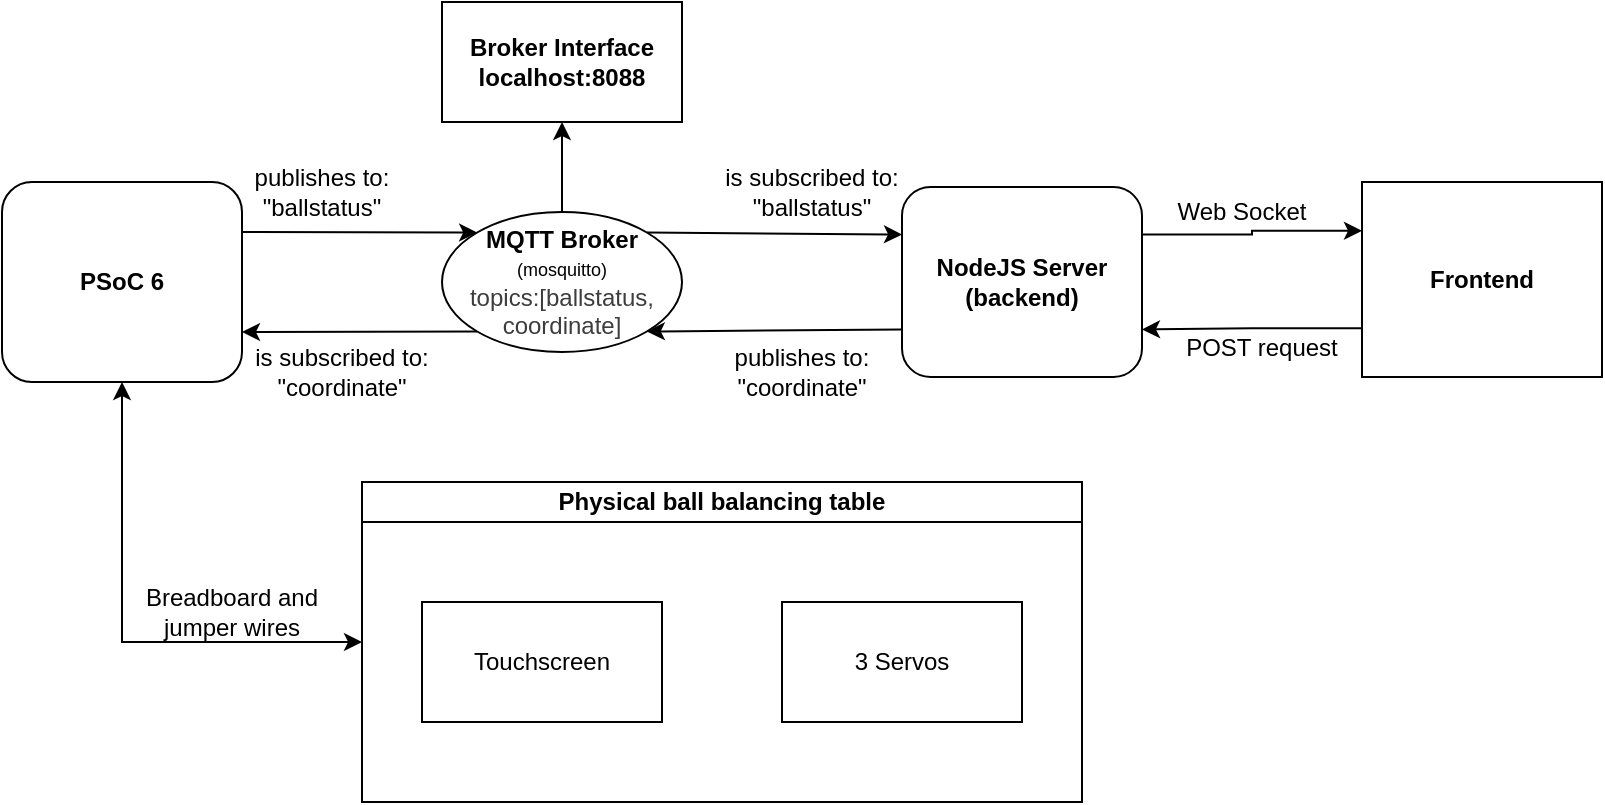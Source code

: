 <mxfile version="22.1.15" type="device">
  <diagram name="Page-1" id="nYNI6ww4IUiXgmEoycRB">
    <mxGraphModel dx="1018" dy="611" grid="1" gridSize="10" guides="1" tooltips="1" connect="1" arrows="1" fold="1" page="1" pageScale="1" pageWidth="850" pageHeight="1100" math="0" shadow="0">
      <root>
        <mxCell id="0" />
        <mxCell id="1" parent="0" />
        <mxCell id="X3G0P4HK935rcP5DGGmM-17" style="rounded=0;orthogonalLoop=1;jettySize=auto;html=1;exitX=1;exitY=0;exitDx=0;exitDy=0;entryX=0;entryY=0.25;entryDx=0;entryDy=0;" edge="1" parent="1" source="X3G0P4HK935rcP5DGGmM-2" target="X3G0P4HK935rcP5DGGmM-7">
          <mxGeometry relative="1" as="geometry" />
        </mxCell>
        <mxCell id="X3G0P4HK935rcP5DGGmM-22" style="rounded=0;orthogonalLoop=1;jettySize=auto;html=1;exitX=0;exitY=1;exitDx=0;exitDy=0;entryX=1;entryY=0.75;entryDx=0;entryDy=0;" edge="1" parent="1" source="X3G0P4HK935rcP5DGGmM-2" target="X3G0P4HK935rcP5DGGmM-5">
          <mxGeometry relative="1" as="geometry" />
        </mxCell>
        <mxCell id="X3G0P4HK935rcP5DGGmM-2" value="&lt;b&gt;MQTT Broker&lt;br&gt;&lt;/b&gt;&lt;font style=&quot;font-size: 9px;&quot;&gt;(mosquitto)&lt;/font&gt;&lt;br&gt;&lt;font color=&quot;#3d3d3d&quot;&gt;topics:[ballstatus, coordinate]&lt;/font&gt;" style="ellipse;whiteSpace=wrap;html=1;" vertex="1" parent="1">
          <mxGeometry x="290" y="345" width="120" height="70" as="geometry" />
        </mxCell>
        <mxCell id="X3G0P4HK935rcP5DGGmM-4" style="edgeStyle=orthogonalEdgeStyle;rounded=0;orthogonalLoop=1;jettySize=auto;html=1;exitX=0.5;exitY=1;exitDx=0;exitDy=0;entryX=0.5;entryY=0;entryDx=0;entryDy=0;endArrow=none;endFill=0;startArrow=classic;startFill=1;" edge="1" parent="1" source="X3G0P4HK935rcP5DGGmM-3" target="X3G0P4HK935rcP5DGGmM-2">
          <mxGeometry relative="1" as="geometry" />
        </mxCell>
        <mxCell id="X3G0P4HK935rcP5DGGmM-3" value="Broker Interface&lt;br&gt;localhost:8088" style="rounded=0;whiteSpace=wrap;html=1;fontStyle=1" vertex="1" parent="1">
          <mxGeometry x="290" y="240" width="120" height="60" as="geometry" />
        </mxCell>
        <mxCell id="X3G0P4HK935rcP5DGGmM-20" style="rounded=0;orthogonalLoop=1;jettySize=auto;html=1;exitX=1;exitY=0.25;exitDx=0;exitDy=0;entryX=0;entryY=0;entryDx=0;entryDy=0;" edge="1" parent="1" source="X3G0P4HK935rcP5DGGmM-5" target="X3G0P4HK935rcP5DGGmM-2">
          <mxGeometry relative="1" as="geometry" />
        </mxCell>
        <mxCell id="X3G0P4HK935rcP5DGGmM-5" value="PSoC 6" style="rounded=1;whiteSpace=wrap;html=1;fontStyle=1" vertex="1" parent="1">
          <mxGeometry x="70" y="330" width="120" height="100" as="geometry" />
        </mxCell>
        <mxCell id="X3G0P4HK935rcP5DGGmM-18" style="rounded=0;orthogonalLoop=1;jettySize=auto;html=1;exitX=0;exitY=0.75;exitDx=0;exitDy=0;entryX=1;entryY=1;entryDx=0;entryDy=0;" edge="1" parent="1" source="X3G0P4HK935rcP5DGGmM-7" target="X3G0P4HK935rcP5DGGmM-2">
          <mxGeometry relative="1" as="geometry" />
        </mxCell>
        <mxCell id="X3G0P4HK935rcP5DGGmM-31" style="edgeStyle=orthogonalEdgeStyle;rounded=0;orthogonalLoop=1;jettySize=auto;html=1;exitX=1;exitY=0.25;exitDx=0;exitDy=0;entryX=0;entryY=0.25;entryDx=0;entryDy=0;" edge="1" parent="1" source="X3G0P4HK935rcP5DGGmM-7" target="X3G0P4HK935rcP5DGGmM-9">
          <mxGeometry relative="1" as="geometry" />
        </mxCell>
        <mxCell id="X3G0P4HK935rcP5DGGmM-7" value="NodeJS Server&lt;br&gt;(backend)" style="rounded=1;whiteSpace=wrap;html=1;fontStyle=1" vertex="1" parent="1">
          <mxGeometry x="520" y="332.5" width="120" height="95" as="geometry" />
        </mxCell>
        <mxCell id="X3G0P4HK935rcP5DGGmM-33" style="edgeStyle=orthogonalEdgeStyle;rounded=0;orthogonalLoop=1;jettySize=auto;html=1;exitX=0;exitY=0.75;exitDx=0;exitDy=0;entryX=1;entryY=0.75;entryDx=0;entryDy=0;" edge="1" parent="1" source="X3G0P4HK935rcP5DGGmM-9" target="X3G0P4HK935rcP5DGGmM-7">
          <mxGeometry relative="1" as="geometry" />
        </mxCell>
        <mxCell id="X3G0P4HK935rcP5DGGmM-9" value="Frontend" style="rounded=0;whiteSpace=wrap;html=1;fontStyle=1" vertex="1" parent="1">
          <mxGeometry x="750" y="330" width="120" height="97.5" as="geometry" />
        </mxCell>
        <mxCell id="X3G0P4HK935rcP5DGGmM-23" style="edgeStyle=orthogonalEdgeStyle;rounded=0;orthogonalLoop=1;jettySize=auto;html=1;exitX=0;exitY=0.5;exitDx=0;exitDy=0;entryX=0.5;entryY=1;entryDx=0;entryDy=0;startArrow=classic;startFill=1;" edge="1" parent="1" source="X3G0P4HK935rcP5DGGmM-14" target="X3G0P4HK935rcP5DGGmM-5">
          <mxGeometry relative="1" as="geometry" />
        </mxCell>
        <mxCell id="X3G0P4HK935rcP5DGGmM-14" value="Physical ball balancing table" style="swimlane;whiteSpace=wrap;html=1;startSize=20;" vertex="1" parent="1">
          <mxGeometry x="250" y="480" width="360" height="160" as="geometry">
            <mxRectangle x="200" y="460" width="200" height="30" as="alternateBounds" />
          </mxGeometry>
        </mxCell>
        <mxCell id="X3G0P4HK935rcP5DGGmM-15" value="Touchscreen" style="rounded=0;whiteSpace=wrap;html=1;fontStyle=0" vertex="1" parent="X3G0P4HK935rcP5DGGmM-14">
          <mxGeometry x="30" y="60" width="120" height="60" as="geometry" />
        </mxCell>
        <mxCell id="X3G0P4HK935rcP5DGGmM-16" value="3 Servos" style="rounded=0;whiteSpace=wrap;html=1;fontStyle=0" vertex="1" parent="X3G0P4HK935rcP5DGGmM-14">
          <mxGeometry x="210" y="60" width="120" height="60" as="geometry" />
        </mxCell>
        <mxCell id="X3G0P4HK935rcP5DGGmM-26" value="is subscribed to:&lt;br&gt;&quot;coordinate&quot;" style="text;html=1;strokeColor=none;fillColor=none;align=center;verticalAlign=middle;whiteSpace=wrap;rounded=0;" vertex="1" parent="1">
          <mxGeometry x="190" y="410" width="100" height="30" as="geometry" />
        </mxCell>
        <mxCell id="X3G0P4HK935rcP5DGGmM-27" value="publishes to:&lt;br&gt;&quot;coordinate&quot;" style="text;html=1;strokeColor=none;fillColor=none;align=center;verticalAlign=middle;whiteSpace=wrap;rounded=0;" vertex="1" parent="1">
          <mxGeometry x="420" y="410" width="100" height="30" as="geometry" />
        </mxCell>
        <mxCell id="X3G0P4HK935rcP5DGGmM-28" value="is subscribed to:&lt;br&gt;&quot;ballstatus&quot;" style="text;html=1;strokeColor=none;fillColor=none;align=center;verticalAlign=middle;whiteSpace=wrap;rounded=0;" vertex="1" parent="1">
          <mxGeometry x="425" y="320" width="100" height="30" as="geometry" />
        </mxCell>
        <mxCell id="X3G0P4HK935rcP5DGGmM-29" value="publishes to:&lt;br&gt;&quot;ballstatus&quot;" style="text;html=1;strokeColor=none;fillColor=none;align=center;verticalAlign=middle;whiteSpace=wrap;rounded=0;" vertex="1" parent="1">
          <mxGeometry x="180" y="320" width="100" height="30" as="geometry" />
        </mxCell>
        <mxCell id="X3G0P4HK935rcP5DGGmM-34" value="Web Socket" style="text;html=1;strokeColor=none;fillColor=none;align=center;verticalAlign=middle;whiteSpace=wrap;rounded=0;" vertex="1" parent="1">
          <mxGeometry x="650" y="330" width="80" height="30" as="geometry" />
        </mxCell>
        <mxCell id="X3G0P4HK935rcP5DGGmM-35" value="POST request" style="text;html=1;strokeColor=none;fillColor=none;align=center;verticalAlign=middle;whiteSpace=wrap;rounded=0;" vertex="1" parent="1">
          <mxGeometry x="660" y="397.5" width="80" height="30" as="geometry" />
        </mxCell>
        <mxCell id="X3G0P4HK935rcP5DGGmM-36" value="Breadboard and jumper wires" style="text;html=1;strokeColor=none;fillColor=none;align=center;verticalAlign=middle;whiteSpace=wrap;rounded=0;" vertex="1" parent="1">
          <mxGeometry x="130" y="530" width="110" height="30" as="geometry" />
        </mxCell>
      </root>
    </mxGraphModel>
  </diagram>
</mxfile>
